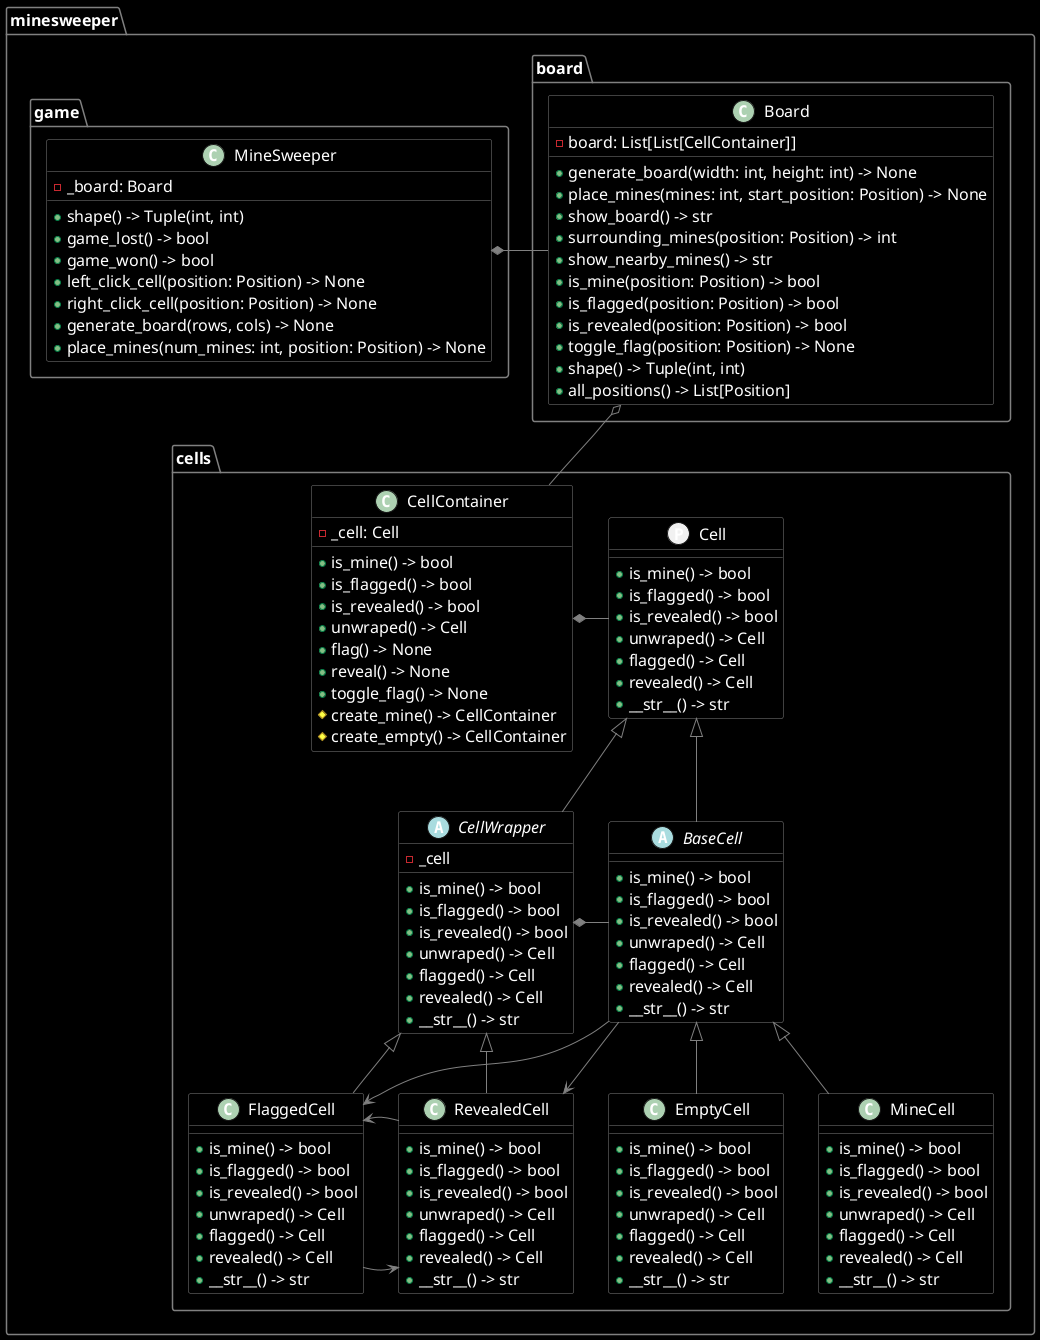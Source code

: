 @startuml model

skinparam {

    DefaultFontColor White
    DefaultFontName Monospace
    DefaultFontSize 16
    DefaultBorderColor White
    ArrowColor Gray

    BackgroundColor Black
    BorderColor Gray
    FontColor White

    class {
        BackgroundColor Black
        BorderColor Gray
    }

    package {
        BackgroundColor Black
        BorderColor Gray
    }

}

!define List(T) List[T]
!define string str
!define Optional(T) Optional[T]
!define Dict(T, U) Dict[T, U]

!definelong CELL_BODY()
    + is_mine() -> bool
    + is_flagged() -> bool
    + is_revealed() -> bool
    + unwraped() -> Cell
    + flagged() -> Cell
    + revealed() -> Cell
    + __str__() -> string
!enddefinelong

package minesweeper {

    package board {

        class Board {
            - board: List(List(CellContainer))
            + generate_board(width: int, height: int) -> None
            + place_mines(mines: int, start_position: Position) -> None
            + show_board() -> str
            + surrounding_mines(position: Position) -> int
            + show_nearby_mines() -> str
            + is_mine(position: Position) -> bool
            + is_flagged(position: Position) -> bool
            + is_revealed(position: Position) -> bool
            + toggle_flag(position: Position) -> None
            + shape() -> Tuple(int, int)
            + all_positions() -> List(Position)
        }

    }

    package cells {

        protocol Cell {
            CELL_BODY()
        }

        class EmptyCell {
            CELL_BODY()
        }

        class MineCell {
            CELL_BODY()
        }

        class FlaggedCell {
            CELL_BODY()
        }

        class RevealedCell {
            CELL_BODY()
        }

        abstract CellWrapper {
            - _cell
            CELL_BODY()
        }

        abstract BaseCell {
            CELL_BODY()
        }

        class CellContainer {
            - _cell: Cell
            + is_mine() -> bool
            + is_flagged() -> bool
            + is_revealed() -> bool
            + unwraped() -> Cell
            + flag() -> None
            + reveal() -> None
            + toggle_flag() -> None
            # create_mine() -> CellContainer
            # create_empty() -> CellContainer
        }

        CellContainer *- Cell
        BaseCell <|-- EmptyCell
        BaseCell <|-- MineCell
        CellWrapper <|-- FlaggedCell
        CellWrapper <|-- RevealedCell
        Cell <|-- CellWrapper
        Cell <|-- BaseCell
        CellWrapper *- BaseCell
        FlaggedCell -> RevealedCell
        RevealedCell -> FlaggedCell
        BaseCell --> FlaggedCell
        BaseCell --> RevealedCell

    }

    package game {

        class MineSweeper {
            - _board: Board
            + shape() -> Tuple(int, int)
            + game_lost() -> bool
            + game_won() -> bool
            + left_click_cell(position: Position) -> None
            + right_click_cell(position: Position) -> None
            + generate_board(rows, cols) -> None
            + place_mines(num_mines: int, position: Position) -> None
        }

    }

    MineSweeper *- Board

    Board o-- CellContainer

}

@enduml